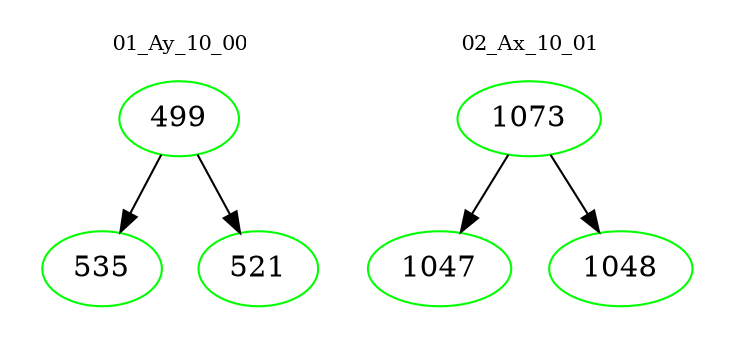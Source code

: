 digraph{
subgraph cluster_0 {
color = white
label = "01_Ay_10_00";
fontsize=10;
T0_499 [label="499", color="green"]
T0_499 -> T0_535 [color="black"]
T0_535 [label="535", color="green"]
T0_499 -> T0_521 [color="black"]
T0_521 [label="521", color="green"]
}
subgraph cluster_1 {
color = white
label = "02_Ax_10_01";
fontsize=10;
T1_1073 [label="1073", color="green"]
T1_1073 -> T1_1047 [color="black"]
T1_1047 [label="1047", color="green"]
T1_1073 -> T1_1048 [color="black"]
T1_1048 [label="1048", color="green"]
}
}
